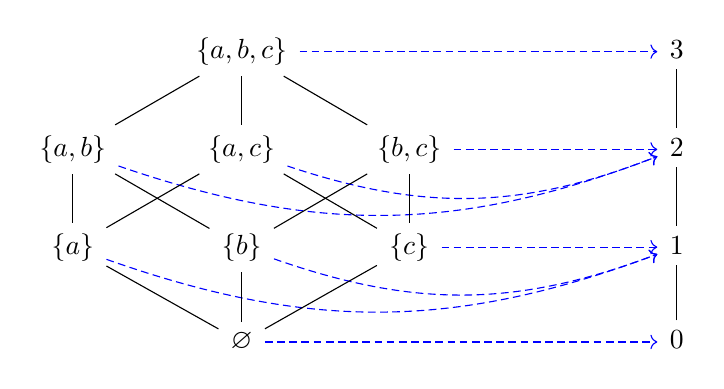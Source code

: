 \begin{tikzcd}
& \{a,b,c\}\arrow[dashed,blue, rr] & &[+50pt]3 \\
\{a,b\}\arrow[ru,dash]\arrow[dashed,blue, bend right=20,rrr]& \{a,c\}\arrow[u,dash]\arrow[dashed, bend right=20,blue,rr]& \{b,c\}\arrow[lu,dash]\arrow[dashed,blue, r]&2\arrow[u,dash]\\
\{a\} \arrow[u,dash]\arrow[ru,dash]\arrow[dashed, bend right=20,blue,rrr]& \{b\}\arrow[lu,dash]\arrow[ru,dash]\arrow[dashed, bend right=20,blue,rr] & \{c \}\arrow[u,dash]\arrow[lu,dash] \arrow[dashed,blue,r]&1\arrow[u,dash] \\
&\varnothing \arrow[lu,dash]\arrow[ru,dash] \arrow[u,dash] \arrow[dashed,blue, rr]&&0\arrow[u,dash]
\end{tikzcd} 